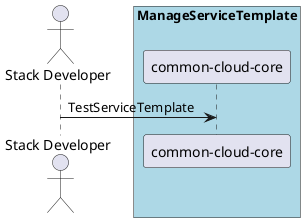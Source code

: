 @startuml
Actor "Stack Developer" as A

box "ManageServiceTemplate" #lightblue
participant "common-cloud-core" as S
A -> S : TestServiceTemplate
end box

@enduml
